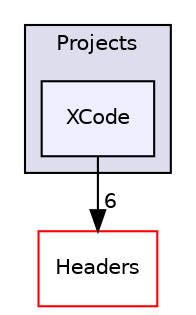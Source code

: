 digraph "XCode" {
  compound=true
  node [ fontsize="10", fontname="Helvetica"];
  edge [ labelfontsize="10", labelfontname="Helvetica"];
  subgraph clusterdir_85d4fc562af74adc98ae16ce30c9d15e {
    graph [ bgcolor="#ddddee", pencolor="black", label="Projects" fontname="Helvetica", fontsize="10", URL="dir_85d4fc562af74adc98ae16ce30c9d15e.html"]
  dir_e09f4845f4ae09d47410053ae5ad7a16 [shape=box, label="XCode", style="filled", fillcolor="#eeeeff", pencolor="black", URL="dir_e09f4845f4ae09d47410053ae5ad7a16.html"];
  }
  dir_3ed09e8ce6640af79318ee4a8db1ede0 [shape=box label="Headers" fillcolor="white" style="filled" color="red" URL="dir_3ed09e8ce6640af79318ee4a8db1ede0.html"];
  dir_e09f4845f4ae09d47410053ae5ad7a16->dir_3ed09e8ce6640af79318ee4a8db1ede0 [headlabel="6", labeldistance=1.5 headhref="dir_000048_000008.html"];
}
